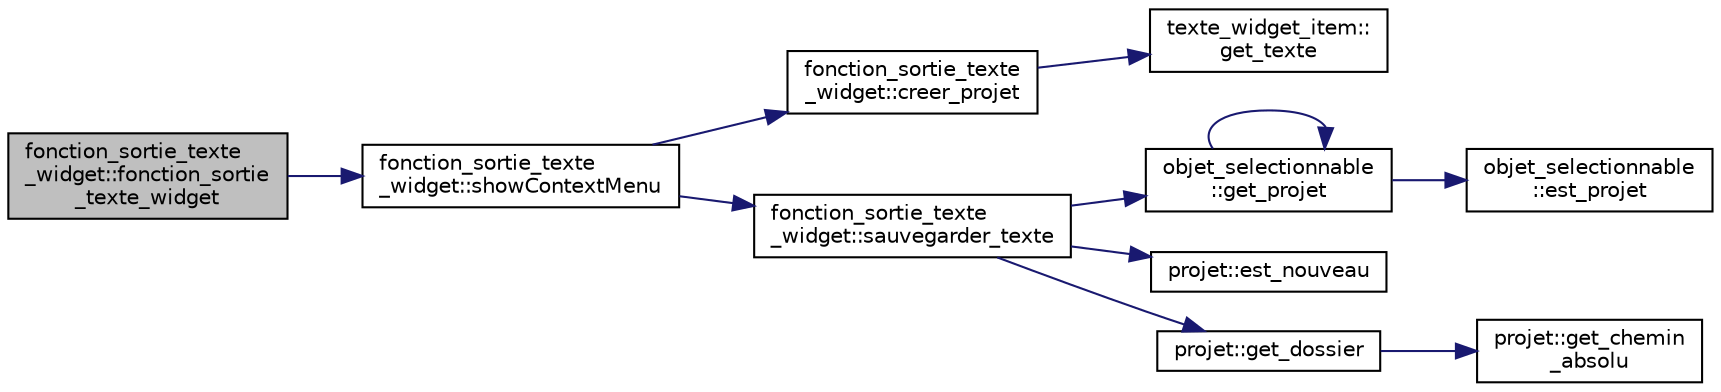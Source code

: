 digraph "fonction_sortie_texte_widget::fonction_sortie_texte_widget"
{
  edge [fontname="Helvetica",fontsize="10",labelfontname="Helvetica",labelfontsize="10"];
  node [fontname="Helvetica",fontsize="10",shape=record];
  rankdir="LR";
  Node0 [label="fonction_sortie_texte\l_widget::fonction_sortie\l_texte_widget",height=0.2,width=0.4,color="black", fillcolor="grey75", style="filled", fontcolor="black"];
  Node0 -> Node1 [color="midnightblue",fontsize="10",style="solid",fontname="Helvetica"];
  Node1 [label="fonction_sortie_texte\l_widget::showContextMenu",height=0.2,width=0.4,color="black", fillcolor="white", style="filled",URL="$classfonction__sortie__texte__widget.html#a4c99b99c452082c81a5b8546a17d0272",tooltip="Fonction appelée lors d&#39;une demande d&#39;ouverture de menu. "];
  Node1 -> Node2 [color="midnightblue",fontsize="10",style="solid",fontname="Helvetica"];
  Node2 [label="fonction_sortie_texte\l_widget::creer_projet",height=0.2,width=0.4,color="black", fillcolor="white", style="filled",URL="$classfonction__sortie__texte__widget.html#a93e0c2bbb93180e935e40e1830984122",tooltip="Crée un projet avec pour texte source le texte actuellement sélectionné. "];
  Node2 -> Node3 [color="midnightblue",fontsize="10",style="solid",fontname="Helvetica"];
  Node3 [label="texte_widget_item::\lget_texte",height=0.2,width=0.4,color="black", fillcolor="white", style="filled",URL="$classtexte__widget__item.html#aa7b79c434b1d0ea9250762aae38d95a5",tooltip="Accesseur du texte affiché. "];
  Node1 -> Node4 [color="midnightblue",fontsize="10",style="solid",fontname="Helvetica"];
  Node4 [label="fonction_sortie_texte\l_widget::sauvegarder_texte",height=0.2,width=0.4,color="black", fillcolor="white", style="filled",URL="$classfonction__sortie__texte__widget.html#a956d512437dfa8bc0920c191af010e59",tooltip="Sauvegarde le texte actuellement sélectionné dans un fichier. "];
  Node4 -> Node5 [color="midnightblue",fontsize="10",style="solid",fontname="Helvetica"];
  Node5 [label="objet_selectionnable\l::get_projet",height=0.2,width=0.4,color="black", fillcolor="white", style="filled",URL="$classobjet__selectionnable.html#ab48a75e720955aebe27f720dfaa5e78e",tooltip="Retourne le projet contenant l&#39;objet sélectionnable. "];
  Node5 -> Node6 [color="midnightblue",fontsize="10",style="solid",fontname="Helvetica"];
  Node6 [label="objet_selectionnable\l::est_projet",height=0.2,width=0.4,color="black", fillcolor="white", style="filled",URL="$classobjet__selectionnable.html#a49ea1a29523e46f099896477a2b43eaa",tooltip="Indique si l&#39;objet est un projet. "];
  Node5 -> Node5 [color="midnightblue",fontsize="10",style="solid",fontname="Helvetica"];
  Node4 -> Node7 [color="midnightblue",fontsize="10",style="solid",fontname="Helvetica"];
  Node7 [label="projet::est_nouveau",height=0.2,width=0.4,color="black", fillcolor="white", style="filled",URL="$classprojet.html#a5ec26ee61a91af62a268bb85263d6a30",tooltip="Indique si le projet est nouveau. "];
  Node4 -> Node8 [color="midnightblue",fontsize="10",style="solid",fontname="Helvetica"];
  Node8 [label="projet::get_dossier",height=0.2,width=0.4,color="black", fillcolor="white", style="filled",URL="$classprojet.html#a090c95e58831875cf4e81928c1d75b7e",tooltip="Retourne le dossier du projet. "];
  Node8 -> Node9 [color="midnightblue",fontsize="10",style="solid",fontname="Helvetica"];
  Node9 [label="projet::get_chemin\l_absolu",height=0.2,width=0.4,color="black", fillcolor="white", style="filled",URL="$classprojet.html#aefa5df1c78bc74bedfa8c845524d9e3e",tooltip="Retourne le chemin absolu du fichier du projet. "];
}
